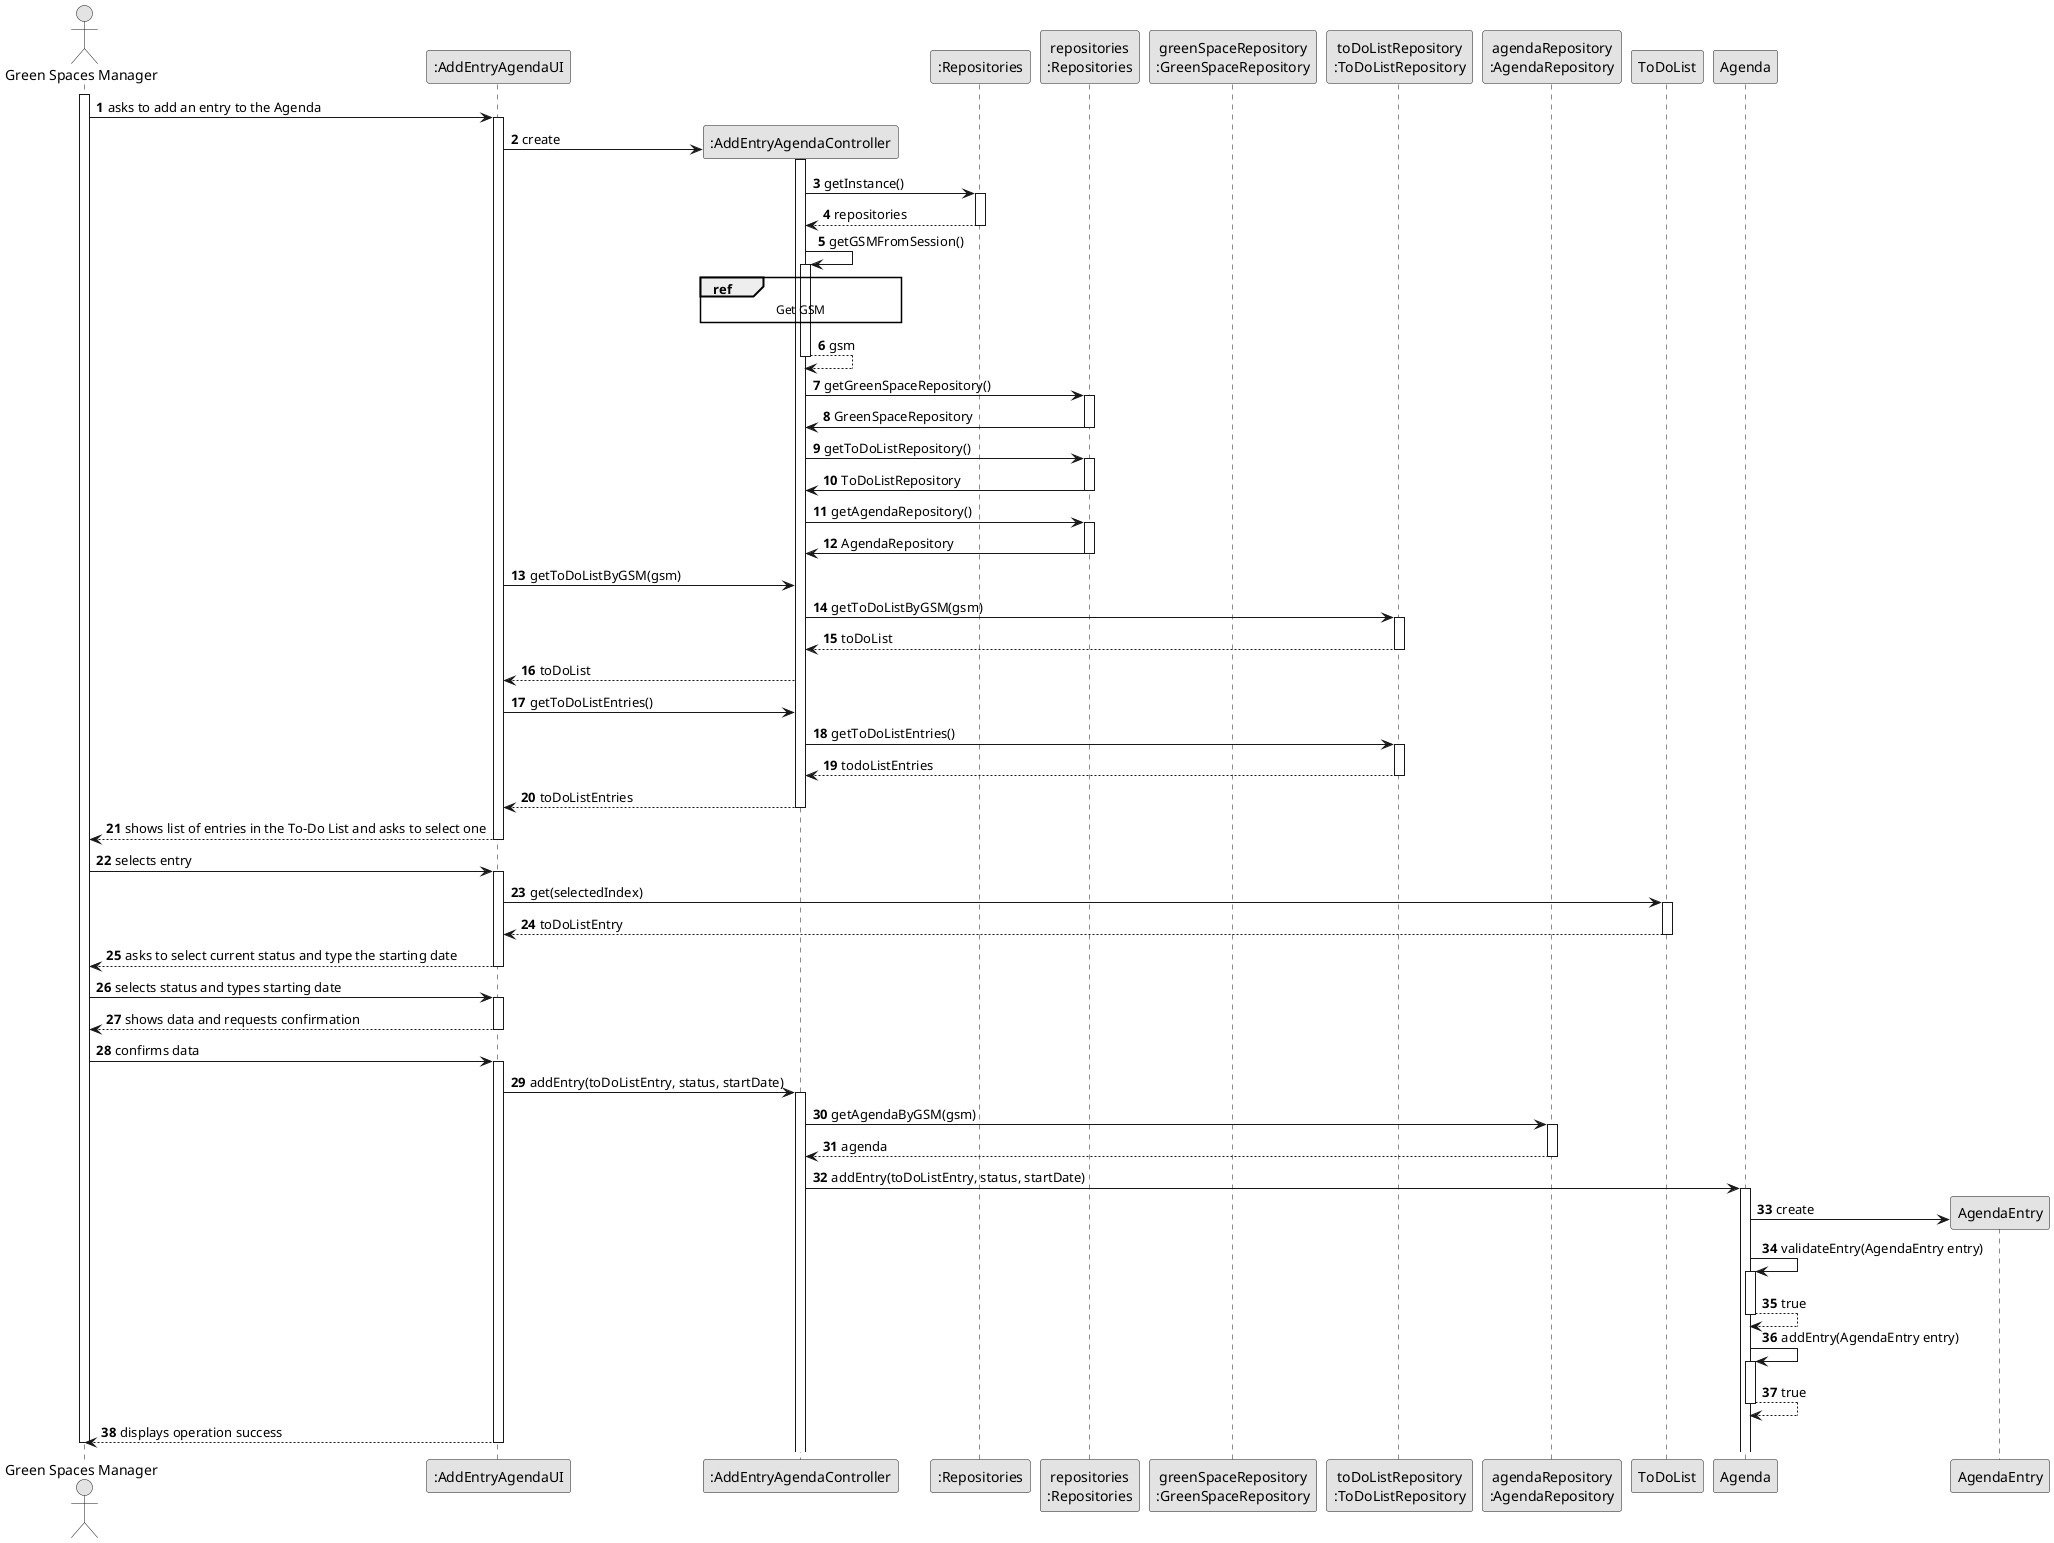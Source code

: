 @startuml
skinparam monochrome true
skinparam packageStyle rectangle
skinparam shadowing false

autonumber

'hide footbox
actor "Green Spaces Manager" as ADM
participant ":AddEntryAgendaUI" as UI
participant ":AddEntryAgendaController" as CTRL
participant ":Repositories" as RepositorySingleton
participant "repositories\n:Repositories" as PLAT
participant "greenSpaceRepository\n:GreenSpaceRepository" as GSR
participant "toDoListRepository\n:ToDoListRepository" as TDR
participant "agendaRepository\n:AgendaRepository" as AR
participant "ToDoList" as TDL
participant "Agenda" as AG
participant "AgendaEntry" as ENTRADA

activate ADM

        ADM -> UI : asks to add an entry to the Agenda

        activate UI

'            UI --> ADM : requests data (name)
            'create CTRL
            UI -> CTRL** : create

            activate CTRL

                        CTRL -> RepositorySingleton : getInstance()
                                        activate RepositorySingleton

                                            RepositorySingleton --> CTRL: repositories
                                        deactivate RepositorySingleton

                                         CTRL -> CTRL : getGSMFromSession()
                                         activate CTRL

                                         ref over CTRL
                                         Get GSM
                                         end

                                             CTRL --> CTRL : gsm
                                         deactivate CTRL

                             CTRL -> PLAT : getGreenSpaceRepository()
                                     activate PLAT

                                 PLAT -> CTRL : GreenSpaceRepository
                                 deactivate PLAT

                             CTRL -> PLAT : getToDoListRepository()
                                     activate PLAT

                                 PLAT -> CTRL : ToDoListRepository
                                 deactivate PLAT

                             CTRL -> PLAT : getAgendaRepository()
                                     activate PLAT

                                 PLAT -> CTRL : AgendaRepository
                                 deactivate PLAT

                             UI -> CTRL: getToDoListByGSM(gsm)

                             CTRL -> TDR: getToDoListByGSM(gsm)
                                         activate TDR

                                         TDR --> CTRL: toDoList
                                         deactivate TDR
                             CTRL --> UI : toDoList


                             UI -> CTRL : getToDoListEntries()
                            CTRL -> TDR : getToDoListEntries()
                            activate TDR

                            TDR --> CTRL : todoListEntries
                            deactivate TDR

                            CTRL --> UI : toDoListEntries
                            deactivate CTRL




    UI --> ADM : shows list of entries in the To-Do List and asks to select one
    deactivate UI

    ADM -> UI : selects entry
    activate UI

                                        UI -> TDL : get(selectedIndex)
                                        activate TDL

                                       TDL --> UI : toDoListEntry
                                       deactivate TDL

    UI --> ADM : asks to select current status and type the starting date
    deactivate UI

        ADM -> UI : selects status and types starting date
        activate UI
        
            UI --> ADM : shows data and requests confirmation
            deactivate UI
        
            ADM -> UI : confirms data
            activate UI


        UI -> CTRL : addEntry(toDoListEntry, status, startDate)
        activate CTRL


            CTRL -> AR: getAgendaByGSM(gsm)
            activate AR

            AR --> CTRL: agenda
            deactivate AR

            CTRL -> AG: addEntry(toDoListEntry, status, startDate)
            activate AG

                AG -> ENTRADA**: create

                AG -> AG: validateEntry(AgendaEntry entry)
                activate AG

                AG --> AG: true
                deactivate AG

                AG -> AG: addEntry(AgendaEntry entry)
                                activate AG

                                AG --> AG: true
                                deactivate AG

            UI --> ADM: displays operation success
    deactivate UI


deactivate ADM

@enduml